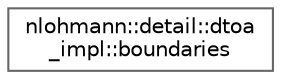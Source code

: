 digraph "Graphical Class Hierarchy"
{
 // INTERACTIVE_SVG=YES
 // LATEX_PDF_SIZE
  bgcolor="transparent";
  edge [fontname=Helvetica,fontsize=10,labelfontname=Helvetica,labelfontsize=10];
  node [fontname=Helvetica,fontsize=10,shape=box,height=0.2,width=0.4];
  rankdir="LR";
  Node0 [id="Node000000",label="nlohmann::detail::dtoa\l_impl::boundaries",height=0.2,width=0.4,color="grey40", fillcolor="white", style="filled",URL="$a01005.html",tooltip=" "];
}
